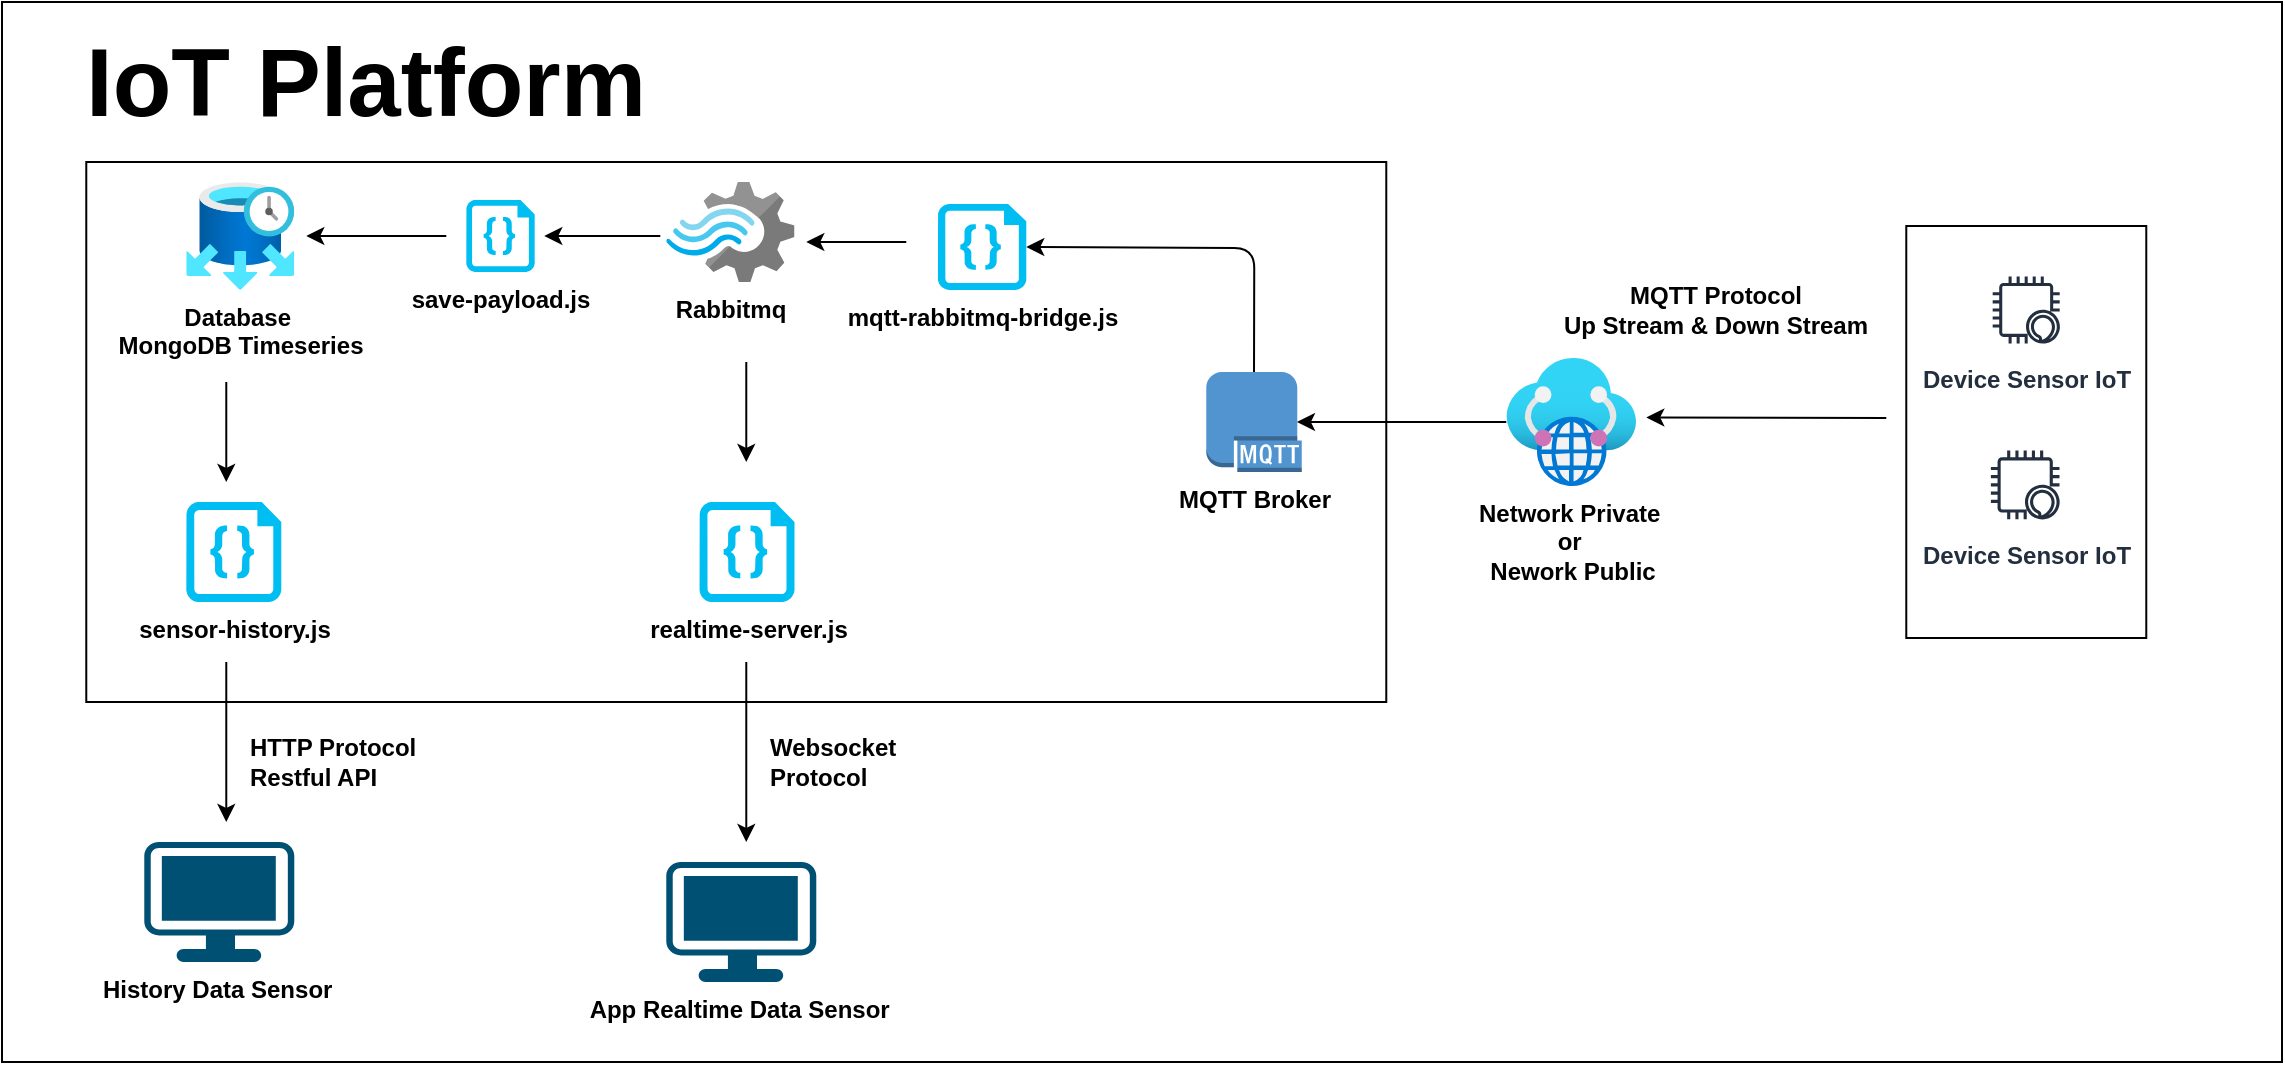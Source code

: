 <mxfile version="13.9.9" type="device"><diagram id="MPOJHuXkhUEyFL-CrtOR" name="Architecture"><mxGraphModel dx="1564" dy="978" grid="1" gridSize="10" guides="1" tooltips="1" connect="1" arrows="1" fold="1" page="1" pageScale="1" pageWidth="850" pageHeight="1100" math="0" shadow="0"><root><mxCell id="jSEY8RpCkoVRMXqWIVlT-0"/><mxCell id="jSEY8RpCkoVRMXqWIVlT-1" parent="jSEY8RpCkoVRMXqWIVlT-0"/><mxCell id="v4uMiYQ-FXoLN6TJEjKk-2" value="" style="rounded=0;whiteSpace=wrap;html=1;" vertex="1" parent="jSEY8RpCkoVRMXqWIVlT-1"><mxGeometry x="10" y="20" width="1140" height="530" as="geometry"/></mxCell><mxCell id="HdpX8KLQNAzhX7k10gHM-17" value="" style="rounded=0;whiteSpace=wrap;html=1;" parent="jSEY8RpCkoVRMXqWIVlT-1" vertex="1"><mxGeometry x="962.14" y="132" width="120" height="206" as="geometry"/></mxCell><mxCell id="HdpX8KLQNAzhX7k10gHM-16" value="" style="rounded=0;whiteSpace=wrap;html=1;" parent="jSEY8RpCkoVRMXqWIVlT-1" vertex="1"><mxGeometry x="52.14" y="100" width="650" height="270" as="geometry"/></mxCell><mxCell id="yKiqFQ7Z_bQwc0Quybti-16" value="&lt;b&gt;realtime-server.js&lt;br&gt;&lt;/b&gt;" style="verticalLabelPosition=bottom;html=1;verticalAlign=top;align=center;strokeColor=none;fillColor=#00BEF2;shape=mxgraph.azure.code_file;pointerEvents=1;" parent="jSEY8RpCkoVRMXqWIVlT-1" vertex="1"><mxGeometry x="358.75" y="270" width="47.5" height="50" as="geometry"/></mxCell><mxCell id="yKiqFQ7Z_bQwc0Quybti-40" value="&lt;b&gt;&lt;font style=&quot;font-size: 48px&quot;&gt;IoT Platform&lt;/font&gt;&lt;/b&gt;" style="text;html=1;strokeColor=none;fillColor=none;align=left;verticalAlign=middle;whiteSpace=wrap;rounded=0;" parent="jSEY8RpCkoVRMXqWIVlT-1" vertex="1"><mxGeometry x="50" y="40" width="370" height="40" as="geometry"/></mxCell><mxCell id="HdpX8KLQNAzhX7k10gHM-0" value="&lt;b&gt;MQTT Broker&lt;/b&gt;" style="outlineConnect=0;dashed=0;verticalLabelPosition=bottom;verticalAlign=top;align=center;html=1;shape=mxgraph.aws3.mqtt_protocol;fillColor=#5294CF;gradientColor=none;" parent="jSEY8RpCkoVRMXqWIVlT-1" vertex="1"><mxGeometry x="612.14" y="205" width="47.73" height="50" as="geometry"/></mxCell><mxCell id="HdpX8KLQNAzhX7k10gHM-1" value="&lt;b&gt;Rabbitmq&lt;/b&gt;" style="aspect=fixed;html=1;points=[];align=center;image;fontSize=12;image=img/lib/mscae/Stream_Analytics.svg;" parent="jSEY8RpCkoVRMXqWIVlT-1" vertex="1"><mxGeometry x="342.14" y="110" width="64.11" height="50" as="geometry"/></mxCell><mxCell id="HdpX8KLQNAzhX7k10gHM-2" value="&lt;b&gt;Database&amp;nbsp;&lt;br&gt;MongoDB Timeseries&lt;/b&gt;" style="aspect=fixed;html=1;points=[];align=center;image;fontSize=12;image=img/lib/azure2/databases/Elastic_Job_Agents.svg;" parent="jSEY8RpCkoVRMXqWIVlT-1" vertex="1"><mxGeometry x="102.14" y="110" width="54" height="54" as="geometry"/></mxCell><mxCell id="HdpX8KLQNAzhX7k10gHM-3" value="&lt;b&gt;sensor-history.js&lt;br&gt;&lt;/b&gt;" style="verticalLabelPosition=bottom;html=1;verticalAlign=top;align=center;strokeColor=none;fillColor=#00BEF2;shape=mxgraph.azure.code_file;pointerEvents=1;" parent="jSEY8RpCkoVRMXqWIVlT-1" vertex="1"><mxGeometry x="102.14" y="270" width="47.5" height="50" as="geometry"/></mxCell><mxCell id="HdpX8KLQNAzhX7k10gHM-4" value="" style="endArrow=classic;html=1;" parent="jSEY8RpCkoVRMXqWIVlT-1" edge="1"><mxGeometry width="50" height="50" relative="1" as="geometry"><mxPoint x="122.14" y="210" as="sourcePoint"/><mxPoint x="122.14" y="260" as="targetPoint"/></mxGeometry></mxCell><mxCell id="HdpX8KLQNAzhX7k10gHM-6" value="" style="endArrow=classic;html=1;" parent="jSEY8RpCkoVRMXqWIVlT-1" edge="1"><mxGeometry width="50" height="50" relative="1" as="geometry"><mxPoint x="382.14" y="200" as="sourcePoint"/><mxPoint x="382.14" y="250" as="targetPoint"/></mxGeometry></mxCell><mxCell id="HdpX8KLQNAzhX7k10gHM-8" value="&lt;b&gt;save-payload.js&lt;br&gt;&lt;/b&gt;" style="verticalLabelPosition=bottom;html=1;verticalAlign=top;align=center;strokeColor=none;fillColor=#00BEF2;shape=mxgraph.azure.code_file;pointerEvents=1;" parent="jSEY8RpCkoVRMXqWIVlT-1" vertex="1"><mxGeometry x="242.14" y="119" width="34.2" height="36" as="geometry"/></mxCell><mxCell id="HdpX8KLQNAzhX7k10gHM-10" value="" style="endArrow=classic;html=1;" parent="jSEY8RpCkoVRMXqWIVlT-1" edge="1"><mxGeometry width="50" height="50" relative="1" as="geometry"><mxPoint x="339.14" y="137" as="sourcePoint"/><mxPoint x="281.14" y="137" as="targetPoint"/></mxGeometry></mxCell><mxCell id="HdpX8KLQNAzhX7k10gHM-11" value="" style="endArrow=classic;html=1;" parent="jSEY8RpCkoVRMXqWIVlT-1" edge="1"><mxGeometry width="50" height="50" relative="1" as="geometry"><mxPoint x="232.14" y="137" as="sourcePoint"/><mxPoint x="162.14" y="137" as="targetPoint"/></mxGeometry></mxCell><mxCell id="HdpX8KLQNAzhX7k10gHM-12" value="" style="endArrow=classic;html=1;" parent="jSEY8RpCkoVRMXqWIVlT-1" edge="1"><mxGeometry width="50" height="50" relative="1" as="geometry"><mxPoint x="462.14" y="140" as="sourcePoint"/><mxPoint x="412.14" y="140" as="targetPoint"/></mxGeometry></mxCell><mxCell id="HdpX8KLQNAzhX7k10gHM-13" value="&lt;b&gt;Device Sensor IoT&lt;/b&gt;" style="outlineConnect=0;fontColor=#232F3E;gradientColor=none;strokeColor=#232F3E;fillColor=#ffffff;dashed=0;verticalLabelPosition=bottom;verticalAlign=top;align=center;html=1;fontSize=12;fontStyle=0;aspect=fixed;shape=mxgraph.aws4.resourceIcon;resIcon=mxgraph.aws4.alexa_enabled_device;" parent="jSEY8RpCkoVRMXqWIVlT-1" vertex="1"><mxGeometry x="1001.14" y="153" width="42" height="42" as="geometry"/></mxCell><mxCell id="HdpX8KLQNAzhX7k10gHM-15" value="&lt;b&gt;Device Sensor IoT&lt;/b&gt;" style="outlineConnect=0;fontColor=#232F3E;gradientColor=none;strokeColor=#232F3E;fillColor=#ffffff;dashed=0;verticalLabelPosition=bottom;verticalAlign=top;align=center;html=1;fontSize=12;fontStyle=0;aspect=fixed;shape=mxgraph.aws4.resourceIcon;resIcon=mxgraph.aws4.alexa_enabled_device;" parent="jSEY8RpCkoVRMXqWIVlT-1" vertex="1"><mxGeometry x="1000.14" y="240" width="43" height="43" as="geometry"/></mxCell><mxCell id="HdpX8KLQNAzhX7k10gHM-21" value="&lt;b&gt;Network Private&amp;nbsp;&lt;br&gt;or&amp;nbsp;&lt;br&gt;Nework Public&lt;/b&gt;" style="aspect=fixed;html=1;points=[];align=center;image;fontSize=12;image=img/lib/azure2/networking/Virtual_WANs.svg;" parent="jSEY8RpCkoVRMXqWIVlT-1" vertex="1"><mxGeometry x="762.14" y="198" width="65" height="64" as="geometry"/></mxCell><mxCell id="HdpX8KLQNAzhX7k10gHM-22" value="" style="endArrow=classic;html=1;entryX=1.077;entryY=0.464;entryDx=0;entryDy=0;entryPerimeter=0;" parent="jSEY8RpCkoVRMXqWIVlT-1" target="HdpX8KLQNAzhX7k10gHM-21" edge="1"><mxGeometry width="50" height="50" relative="1" as="geometry"><mxPoint x="952.14" y="228" as="sourcePoint"/><mxPoint x="862.14" y="185" as="targetPoint"/></mxGeometry></mxCell><mxCell id="HdpX8KLQNAzhX7k10gHM-23" value="MQTT Protocol &lt;br&gt;Up Stream &amp;amp; Down Stream" style="text;html=1;strokeColor=none;fillColor=none;align=center;verticalAlign=middle;whiteSpace=wrap;rounded=0;fontStyle=1" parent="jSEY8RpCkoVRMXqWIVlT-1" vertex="1"><mxGeometry x="782.14" y="164" width="170" height="20" as="geometry"/></mxCell><mxCell id="HdpX8KLQNAzhX7k10gHM-24" value="" style="endArrow=classic;html=1;entryX=0.95;entryY=0.5;entryDx=0;entryDy=0;entryPerimeter=0;" parent="jSEY8RpCkoVRMXqWIVlT-1" source="HdpX8KLQNAzhX7k10gHM-21" target="HdpX8KLQNAzhX7k10gHM-0" edge="1"><mxGeometry width="50" height="50" relative="1" as="geometry"><mxPoint x="688.14" y="181" as="sourcePoint"/><mxPoint x="612.14" y="140" as="targetPoint"/><Array as="points"/></mxGeometry></mxCell><mxCell id="HdpX8KLQNAzhX7k10gHM-25" value="App Realtime Data Sensor&amp;nbsp;&lt;br&gt;" style="points=[[0.03,0.03,0],[0.5,0,0],[0.97,0.03,0],[1,0.4,0],[0.97,0.745,0],[0.5,1,0],[0.03,0.745,0],[0,0.4,0]];verticalLabelPosition=bottom;html=1;verticalAlign=top;aspect=fixed;align=center;pointerEvents=1;shape=mxgraph.cisco19.workstation;fillColor=#005073;strokeColor=none;fontStyle=1" parent="jSEY8RpCkoVRMXqWIVlT-1" vertex="1"><mxGeometry x="342.14" y="450" width="75" height="60" as="geometry"/></mxCell><mxCell id="HdpX8KLQNAzhX7k10gHM-26" value="" style="endArrow=classic;html=1;" parent="jSEY8RpCkoVRMXqWIVlT-1" edge="1"><mxGeometry width="50" height="50" relative="1" as="geometry"><mxPoint x="382.14" y="350" as="sourcePoint"/><mxPoint x="382.14" y="440" as="targetPoint"/></mxGeometry></mxCell><mxCell id="HdpX8KLQNAzhX7k10gHM-27" value="History Data Sensor&amp;nbsp;" style="points=[[0.03,0.03,0],[0.5,0,0],[0.97,0.03,0],[1,0.4,0],[0.97,0.745,0],[0.5,1,0],[0.03,0.745,0],[0,0.4,0]];verticalLabelPosition=bottom;html=1;verticalAlign=top;aspect=fixed;align=center;pointerEvents=1;shape=mxgraph.cisco19.workstation;fillColor=#005073;strokeColor=none;fontStyle=1" parent="jSEY8RpCkoVRMXqWIVlT-1" vertex="1"><mxGeometry x="81.14" y="440" width="75" height="60" as="geometry"/></mxCell><mxCell id="HdpX8KLQNAzhX7k10gHM-28" value="&lt;b&gt;Websocket&amp;nbsp;&lt;br&gt;Protocol&lt;/b&gt;" style="text;html=1;strokeColor=none;fillColor=none;align=left;verticalAlign=middle;whiteSpace=wrap;rounded=0;" parent="jSEY8RpCkoVRMXqWIVlT-1" vertex="1"><mxGeometry x="392.14" y="390" width="40" height="20" as="geometry"/></mxCell><mxCell id="HdpX8KLQNAzhX7k10gHM-30" value="&lt;b&gt;HTTP Protocol&lt;br&gt;Restful API&lt;br&gt;&lt;/b&gt;" style="text;html=1;strokeColor=none;fillColor=none;align=left;verticalAlign=middle;whiteSpace=wrap;rounded=0;" parent="jSEY8RpCkoVRMXqWIVlT-1" vertex="1"><mxGeometry x="132.14" y="390" width="100" height="20" as="geometry"/></mxCell><mxCell id="HdpX8KLQNAzhX7k10gHM-31" value="" style="endArrow=classic;html=1;" parent="jSEY8RpCkoVRMXqWIVlT-1" edge="1"><mxGeometry width="50" height="50" relative="1" as="geometry"><mxPoint x="122.14" y="350" as="sourcePoint"/><mxPoint x="122.14" y="430" as="targetPoint"/></mxGeometry></mxCell><mxCell id="v4uMiYQ-FXoLN6TJEjKk-0" value="&lt;b&gt;mqtt-rabbitmq-bridge.js&lt;/b&gt;" style="verticalLabelPosition=bottom;html=1;verticalAlign=top;align=center;strokeColor=none;fillColor=#00BEF2;shape=mxgraph.azure.code_file;pointerEvents=1;" vertex="1" parent="jSEY8RpCkoVRMXqWIVlT-1"><mxGeometry x="477.94" y="121" width="44.2" height="43" as="geometry"/></mxCell><mxCell id="v4uMiYQ-FXoLN6TJEjKk-1" value="" style="endArrow=classic;html=1;exitX=0.5;exitY=0;exitDx=0;exitDy=0;exitPerimeter=0;entryX=1;entryY=0.5;entryDx=0;entryDy=0;entryPerimeter=0;" edge="1" parent="jSEY8RpCkoVRMXqWIVlT-1" source="HdpX8KLQNAzhX7k10gHM-0" target="v4uMiYQ-FXoLN6TJEjKk-0"><mxGeometry width="50" height="50" relative="1" as="geometry"><mxPoint x="562.14" y="160" as="sourcePoint"/><mxPoint x="612.14" y="110" as="targetPoint"/><Array as="points"><mxPoint x="636.14" y="143"/></Array></mxGeometry></mxCell></root></mxGraphModel></diagram></mxfile>
